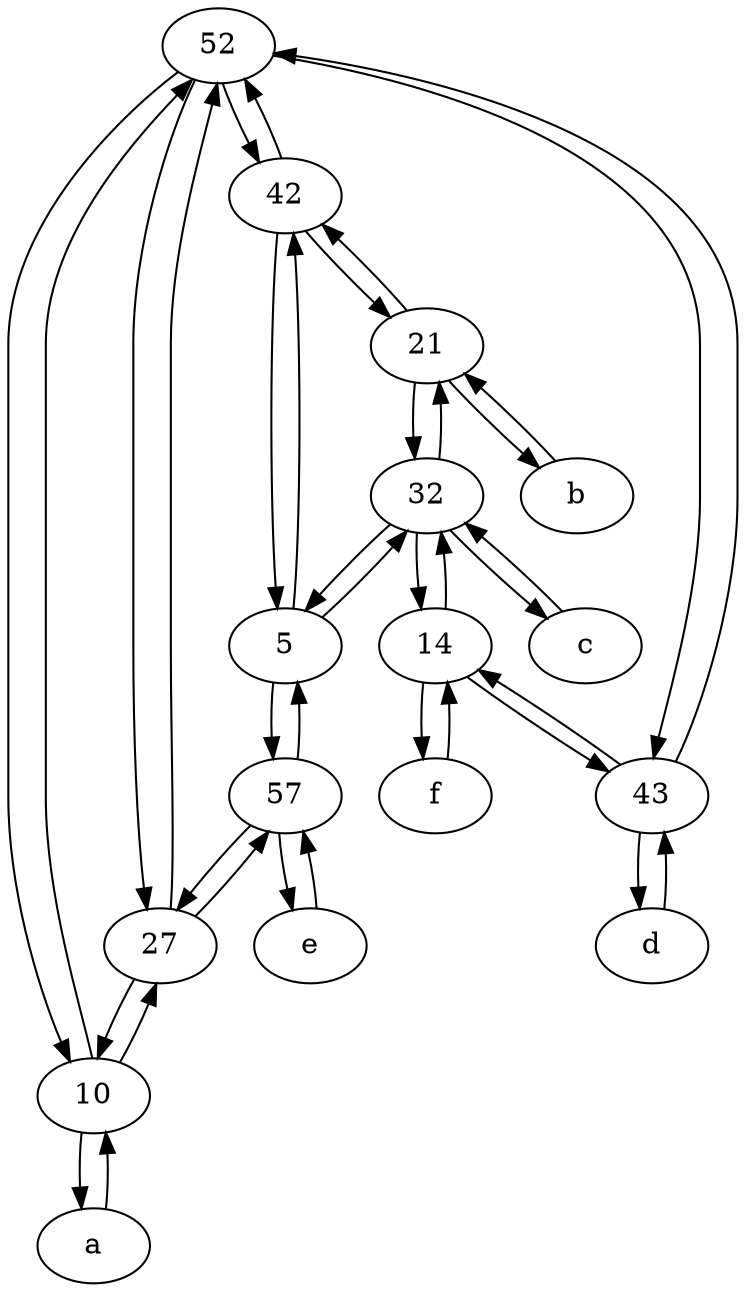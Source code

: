digraph  {
	52;
	5;
	57;
	42;
	27;
	f [pos="15,45!"];
	21;
	43;
	10;
	e [pos="30,50!"];
	b [pos="50,20!"];
	14;
	a [pos="40,10!"];
	d [pos="20,30!"];
	c [pos="20,10!"];
	32;
	52 -> 10;
	14 -> 43;
	32 -> 21;
	52 -> 27;
	27 -> 52;
	5 -> 32;
	14 -> f;
	f -> 14;
	10 -> 52;
	43 -> d;
	27 -> 10;
	21 -> b;
	52 -> 42;
	10 -> 27;
	32 -> 14;
	57 -> 27;
	42 -> 52;
	32 -> c;
	5 -> 42;
	43 -> 52;
	b -> 21;
	10 -> a;
	42 -> 21;
	21 -> 42;
	14 -> 32;
	e -> 57;
	d -> 43;
	21 -> 32;
	42 -> 5;
	57 -> 5;
	43 -> 14;
	5 -> 57;
	52 -> 43;
	27 -> 57;
	57 -> e;
	c -> 32;
	32 -> 5;
	a -> 10;

	}